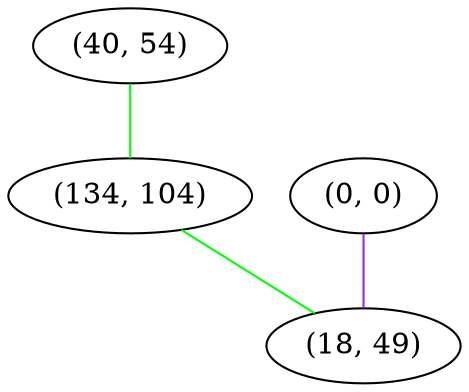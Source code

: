 graph "" {
"(40, 54)";
"(0, 0)";
"(134, 104)";
"(18, 49)";
"(40, 54)" -- "(134, 104)"  [color=green, key=0, weight=2];
"(0, 0)" -- "(18, 49)"  [color=purple, key=0, weight=4];
"(134, 104)" -- "(18, 49)"  [color=green, key=0, weight=2];
}
